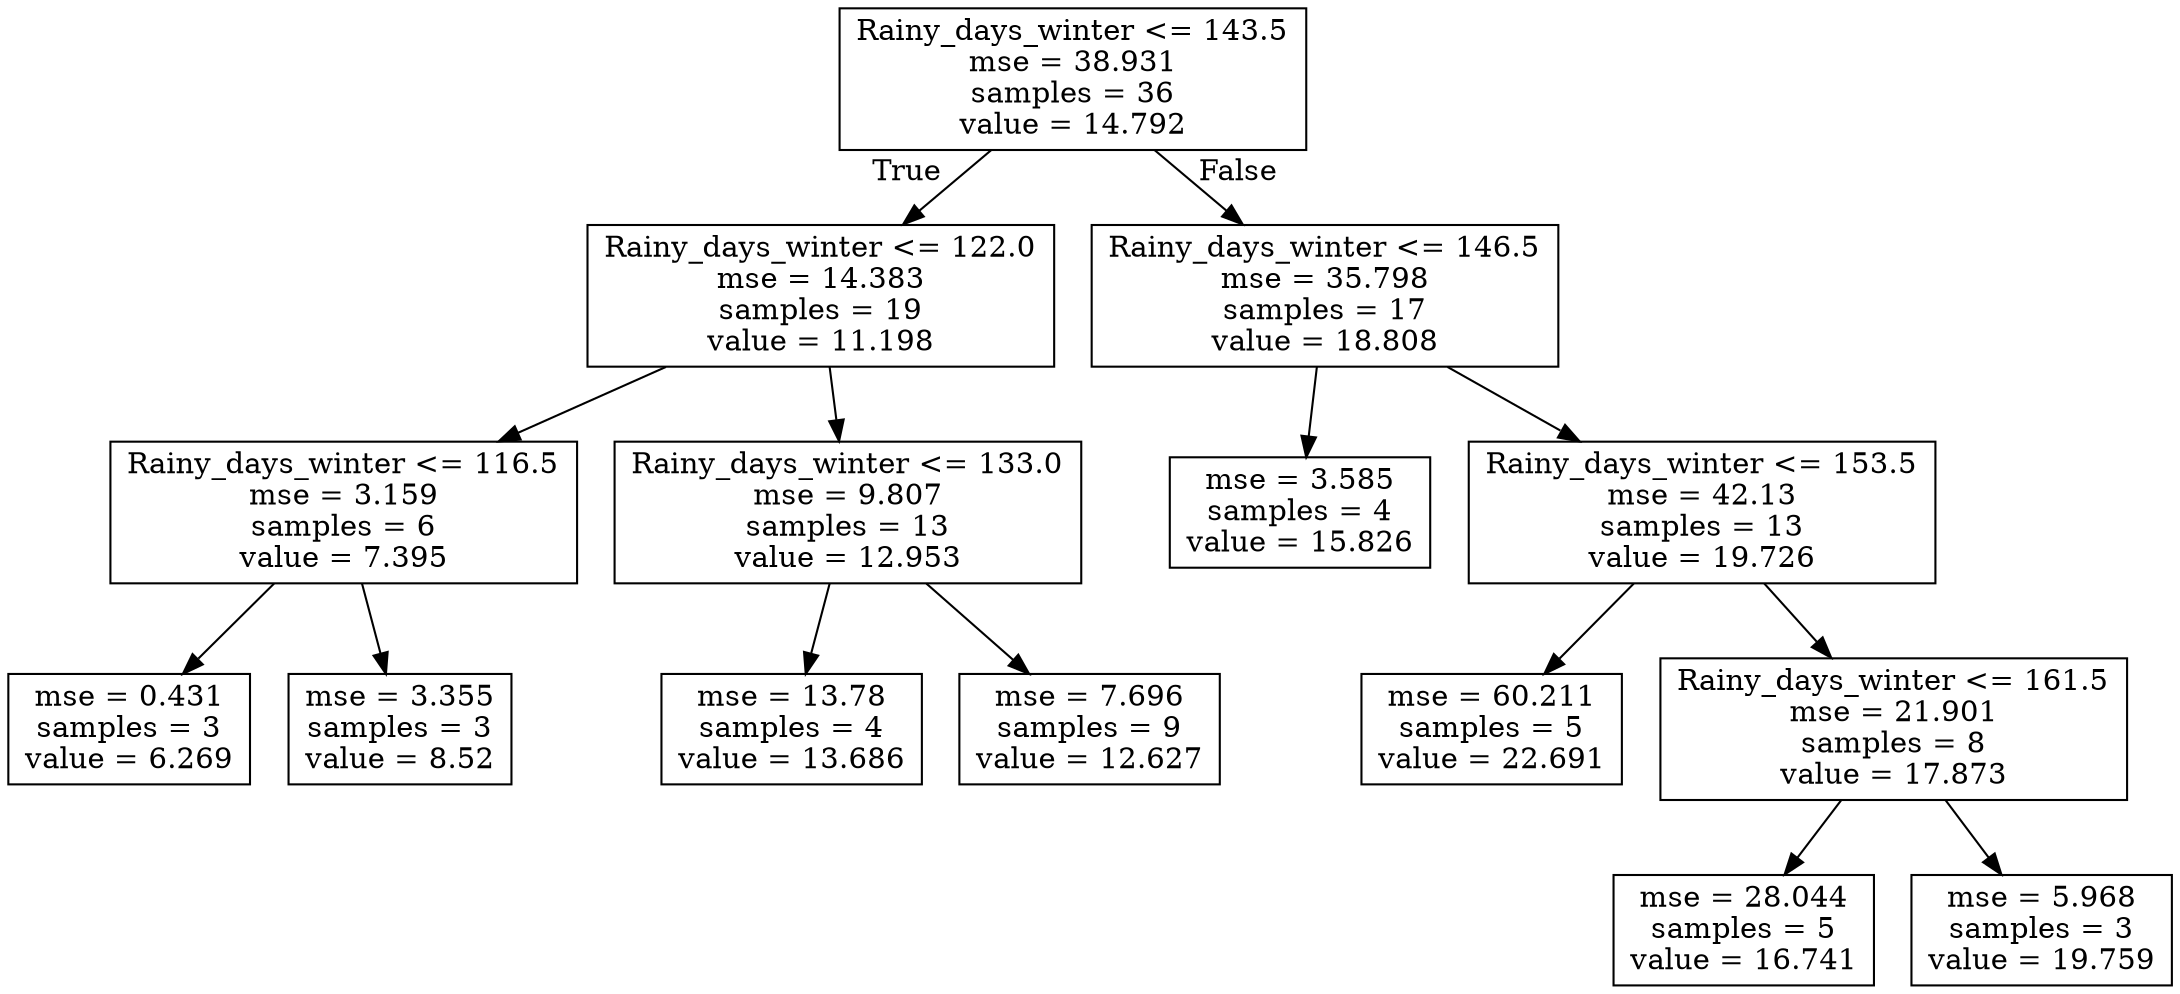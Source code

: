 digraph Tree {
node [shape=box] ;
0 [label="Rainy_days_winter <= 143.5\nmse = 38.931\nsamples = 36\nvalue = 14.792"] ;
1 [label="Rainy_days_winter <= 122.0\nmse = 14.383\nsamples = 19\nvalue = 11.198"] ;
0 -> 1 [labeldistance=2.5, labelangle=45, headlabel="True"] ;
3 [label="Rainy_days_winter <= 116.5\nmse = 3.159\nsamples = 6\nvalue = 7.395"] ;
1 -> 3 ;
11 [label="mse = 0.431\nsamples = 3\nvalue = 6.269"] ;
3 -> 11 ;
12 [label="mse = 3.355\nsamples = 3\nvalue = 8.52"] ;
3 -> 12 ;
4 [label="Rainy_days_winter <= 133.0\nmse = 9.807\nsamples = 13\nvalue = 12.953"] ;
1 -> 4 ;
13 [label="mse = 13.78\nsamples = 4\nvalue = 13.686"] ;
4 -> 13 ;
14 [label="mse = 7.696\nsamples = 9\nvalue = 12.627"] ;
4 -> 14 ;
2 [label="Rainy_days_winter <= 146.5\nmse = 35.798\nsamples = 17\nvalue = 18.808"] ;
0 -> 2 [labeldistance=2.5, labelangle=-45, headlabel="False"] ;
5 [label="mse = 3.585\nsamples = 4\nvalue = 15.826"] ;
2 -> 5 ;
6 [label="Rainy_days_winter <= 153.5\nmse = 42.13\nsamples = 13\nvalue = 19.726"] ;
2 -> 6 ;
7 [label="mse = 60.211\nsamples = 5\nvalue = 22.691"] ;
6 -> 7 ;
8 [label="Rainy_days_winter <= 161.5\nmse = 21.901\nsamples = 8\nvalue = 17.873"] ;
6 -> 8 ;
9 [label="mse = 28.044\nsamples = 5\nvalue = 16.741"] ;
8 -> 9 ;
10 [label="mse = 5.968\nsamples = 3\nvalue = 19.759"] ;
8 -> 10 ;
}